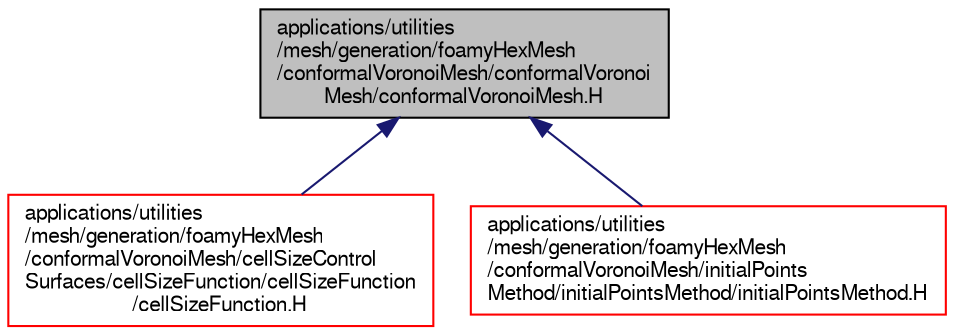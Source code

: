 digraph "applications/utilities/mesh/generation/foamyHexMesh/conformalVoronoiMesh/conformalVoronoiMesh/conformalVoronoiMesh.H"
{
  bgcolor="transparent";
  edge [fontname="FreeSans",fontsize="10",labelfontname="FreeSans",labelfontsize="10"];
  node [fontname="FreeSans",fontsize="10",shape=record];
  Node451 [label="applications/utilities\l/mesh/generation/foamyHexMesh\l/conformalVoronoiMesh/conformalVoronoi\lMesh/conformalVoronoiMesh.H",height=0.2,width=0.4,color="black", fillcolor="grey75", style="filled", fontcolor="black"];
  Node451 -> Node452 [dir="back",color="midnightblue",fontsize="10",style="solid",fontname="FreeSans"];
  Node452 [label="applications/utilities\l/mesh/generation/foamyHexMesh\l/conformalVoronoiMesh/cellSizeControl\lSurfaces/cellSizeFunction/cellSizeFunction\l/cellSizeFunction.H",height=0.2,width=0.4,color="red",URL="$a18107.html"];
  Node451 -> Node459 [dir="back",color="midnightblue",fontsize="10",style="solid",fontname="FreeSans"];
  Node459 [label="applications/utilities\l/mesh/generation/foamyHexMesh\l/conformalVoronoiMesh/initialPoints\lMethod/initialPointsMethod/initialPointsMethod.H",height=0.2,width=0.4,color="red",URL="$a18350.html"];
}
